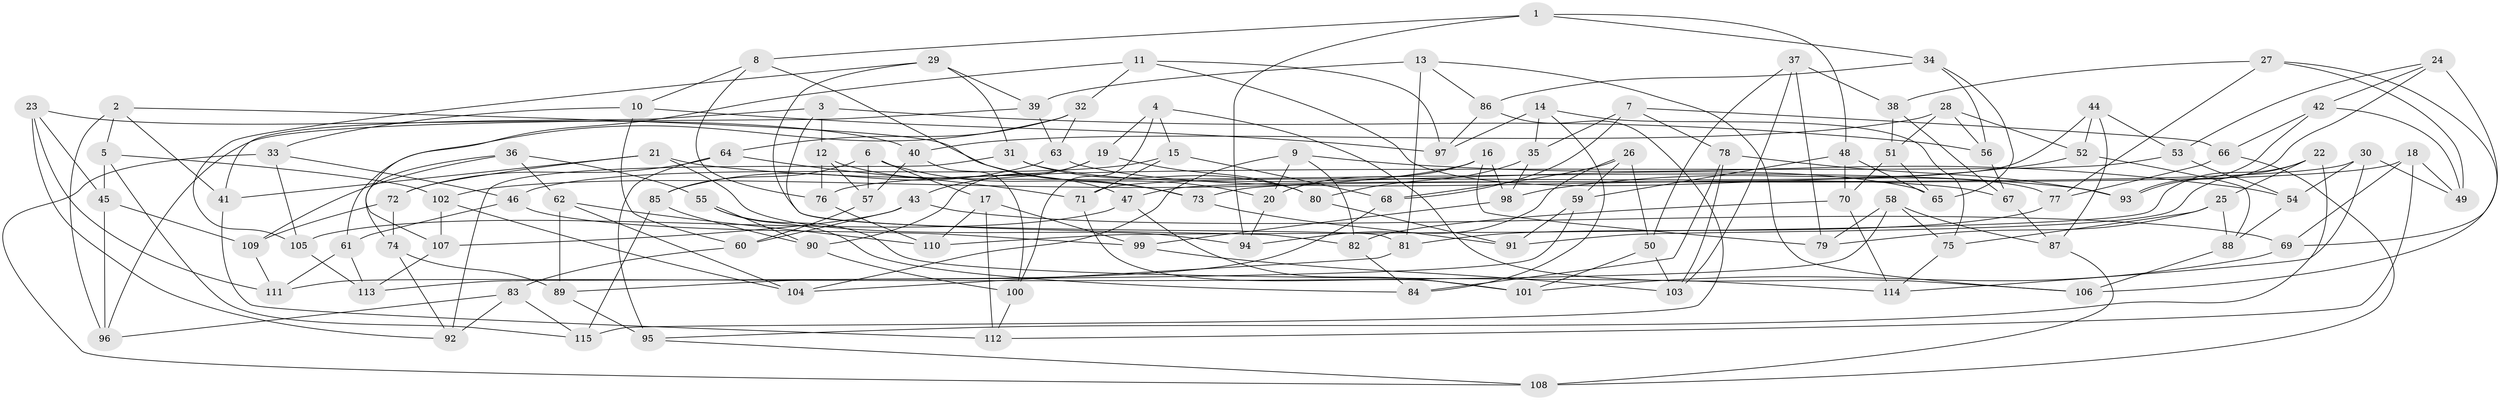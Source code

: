 // coarse degree distribution, {4: 0.3888888888888889, 6: 0.5833333333333334, 5: 0.013888888888888888, 3: 0.013888888888888888}
// Generated by graph-tools (version 1.1) at 2025/24/03/03/25 07:24:27]
// undirected, 115 vertices, 230 edges
graph export_dot {
graph [start="1"]
  node [color=gray90,style=filled];
  1;
  2;
  3;
  4;
  5;
  6;
  7;
  8;
  9;
  10;
  11;
  12;
  13;
  14;
  15;
  16;
  17;
  18;
  19;
  20;
  21;
  22;
  23;
  24;
  25;
  26;
  27;
  28;
  29;
  30;
  31;
  32;
  33;
  34;
  35;
  36;
  37;
  38;
  39;
  40;
  41;
  42;
  43;
  44;
  45;
  46;
  47;
  48;
  49;
  50;
  51;
  52;
  53;
  54;
  55;
  56;
  57;
  58;
  59;
  60;
  61;
  62;
  63;
  64;
  65;
  66;
  67;
  68;
  69;
  70;
  71;
  72;
  73;
  74;
  75;
  76;
  77;
  78;
  79;
  80;
  81;
  82;
  83;
  84;
  85;
  86;
  87;
  88;
  89;
  90;
  91;
  92;
  93;
  94;
  95;
  96;
  97;
  98;
  99;
  100;
  101;
  102;
  103;
  104;
  105;
  106;
  107;
  108;
  109;
  110;
  111;
  112;
  113;
  114;
  115;
  1 -- 34;
  1 -- 48;
  1 -- 8;
  1 -- 94;
  2 -- 20;
  2 -- 5;
  2 -- 96;
  2 -- 41;
  3 -- 12;
  3 -- 41;
  3 -- 56;
  3 -- 82;
  4 -- 19;
  4 -- 100;
  4 -- 15;
  4 -- 106;
  5 -- 115;
  5 -- 102;
  5 -- 45;
  6 -- 57;
  6 -- 73;
  6 -- 85;
  6 -- 17;
  7 -- 66;
  7 -- 68;
  7 -- 78;
  7 -- 35;
  8 -- 73;
  8 -- 76;
  8 -- 10;
  9 -- 82;
  9 -- 20;
  9 -- 54;
  9 -- 104;
  10 -- 60;
  10 -- 97;
  10 -- 33;
  11 -- 97;
  11 -- 77;
  11 -- 32;
  11 -- 107;
  12 -- 76;
  12 -- 47;
  12 -- 57;
  13 -- 106;
  13 -- 39;
  13 -- 86;
  13 -- 81;
  14 -- 75;
  14 -- 84;
  14 -- 97;
  14 -- 35;
  15 -- 71;
  15 -- 46;
  15 -- 68;
  16 -- 79;
  16 -- 98;
  16 -- 102;
  16 -- 20;
  17 -- 112;
  17 -- 110;
  17 -- 99;
  18 -- 49;
  18 -- 112;
  18 -- 47;
  18 -- 69;
  19 -- 43;
  19 -- 80;
  19 -- 90;
  20 -- 94;
  21 -- 72;
  21 -- 93;
  21 -- 41;
  21 -- 94;
  22 -- 110;
  22 -- 91;
  22 -- 95;
  22 -- 25;
  23 -- 111;
  23 -- 45;
  23 -- 40;
  23 -- 92;
  24 -- 53;
  24 -- 69;
  24 -- 93;
  24 -- 42;
  25 -- 75;
  25 -- 88;
  25 -- 79;
  26 -- 94;
  26 -- 68;
  26 -- 59;
  26 -- 50;
  27 -- 38;
  27 -- 77;
  27 -- 49;
  27 -- 106;
  28 -- 52;
  28 -- 56;
  28 -- 51;
  28 -- 40;
  29 -- 81;
  29 -- 105;
  29 -- 31;
  29 -- 39;
  30 -- 54;
  30 -- 49;
  30 -- 114;
  30 -- 73;
  31 -- 92;
  31 -- 80;
  31 -- 65;
  32 -- 63;
  32 -- 61;
  32 -- 64;
  33 -- 108;
  33 -- 46;
  33 -- 105;
  34 -- 86;
  34 -- 56;
  34 -- 65;
  35 -- 80;
  35 -- 98;
  36 -- 55;
  36 -- 62;
  36 -- 74;
  36 -- 109;
  37 -- 79;
  37 -- 50;
  37 -- 103;
  37 -- 38;
  38 -- 67;
  38 -- 51;
  39 -- 96;
  39 -- 63;
  40 -- 100;
  40 -- 57;
  41 -- 112;
  42 -- 49;
  42 -- 93;
  42 -- 66;
  43 -- 107;
  43 -- 60;
  43 -- 69;
  44 -- 87;
  44 -- 52;
  44 -- 71;
  44 -- 53;
  45 -- 96;
  45 -- 109;
  46 -- 61;
  46 -- 99;
  47 -- 101;
  47 -- 105;
  48 -- 70;
  48 -- 59;
  48 -- 65;
  50 -- 103;
  50 -- 101;
  51 -- 65;
  51 -- 70;
  52 -- 88;
  52 -- 98;
  53 -- 76;
  53 -- 54;
  54 -- 88;
  55 -- 90;
  55 -- 84;
  55 -- 114;
  56 -- 67;
  57 -- 60;
  58 -- 87;
  58 -- 75;
  58 -- 79;
  58 -- 111;
  59 -- 91;
  59 -- 113;
  60 -- 83;
  61 -- 113;
  61 -- 111;
  62 -- 110;
  62 -- 104;
  62 -- 89;
  63 -- 85;
  63 -- 67;
  64 -- 72;
  64 -- 95;
  64 -- 71;
  66 -- 77;
  66 -- 108;
  67 -- 87;
  68 -- 89;
  69 -- 101;
  70 -- 114;
  70 -- 82;
  71 -- 101;
  72 -- 109;
  72 -- 74;
  73 -- 91;
  74 -- 92;
  74 -- 89;
  75 -- 114;
  76 -- 110;
  77 -- 81;
  78 -- 84;
  78 -- 103;
  78 -- 93;
  80 -- 91;
  81 -- 104;
  82 -- 84;
  83 -- 92;
  83 -- 115;
  83 -- 96;
  85 -- 90;
  85 -- 115;
  86 -- 97;
  86 -- 115;
  87 -- 108;
  88 -- 106;
  89 -- 95;
  90 -- 100;
  95 -- 108;
  98 -- 99;
  99 -- 103;
  100 -- 112;
  102 -- 104;
  102 -- 107;
  105 -- 113;
  107 -- 113;
  109 -- 111;
}
